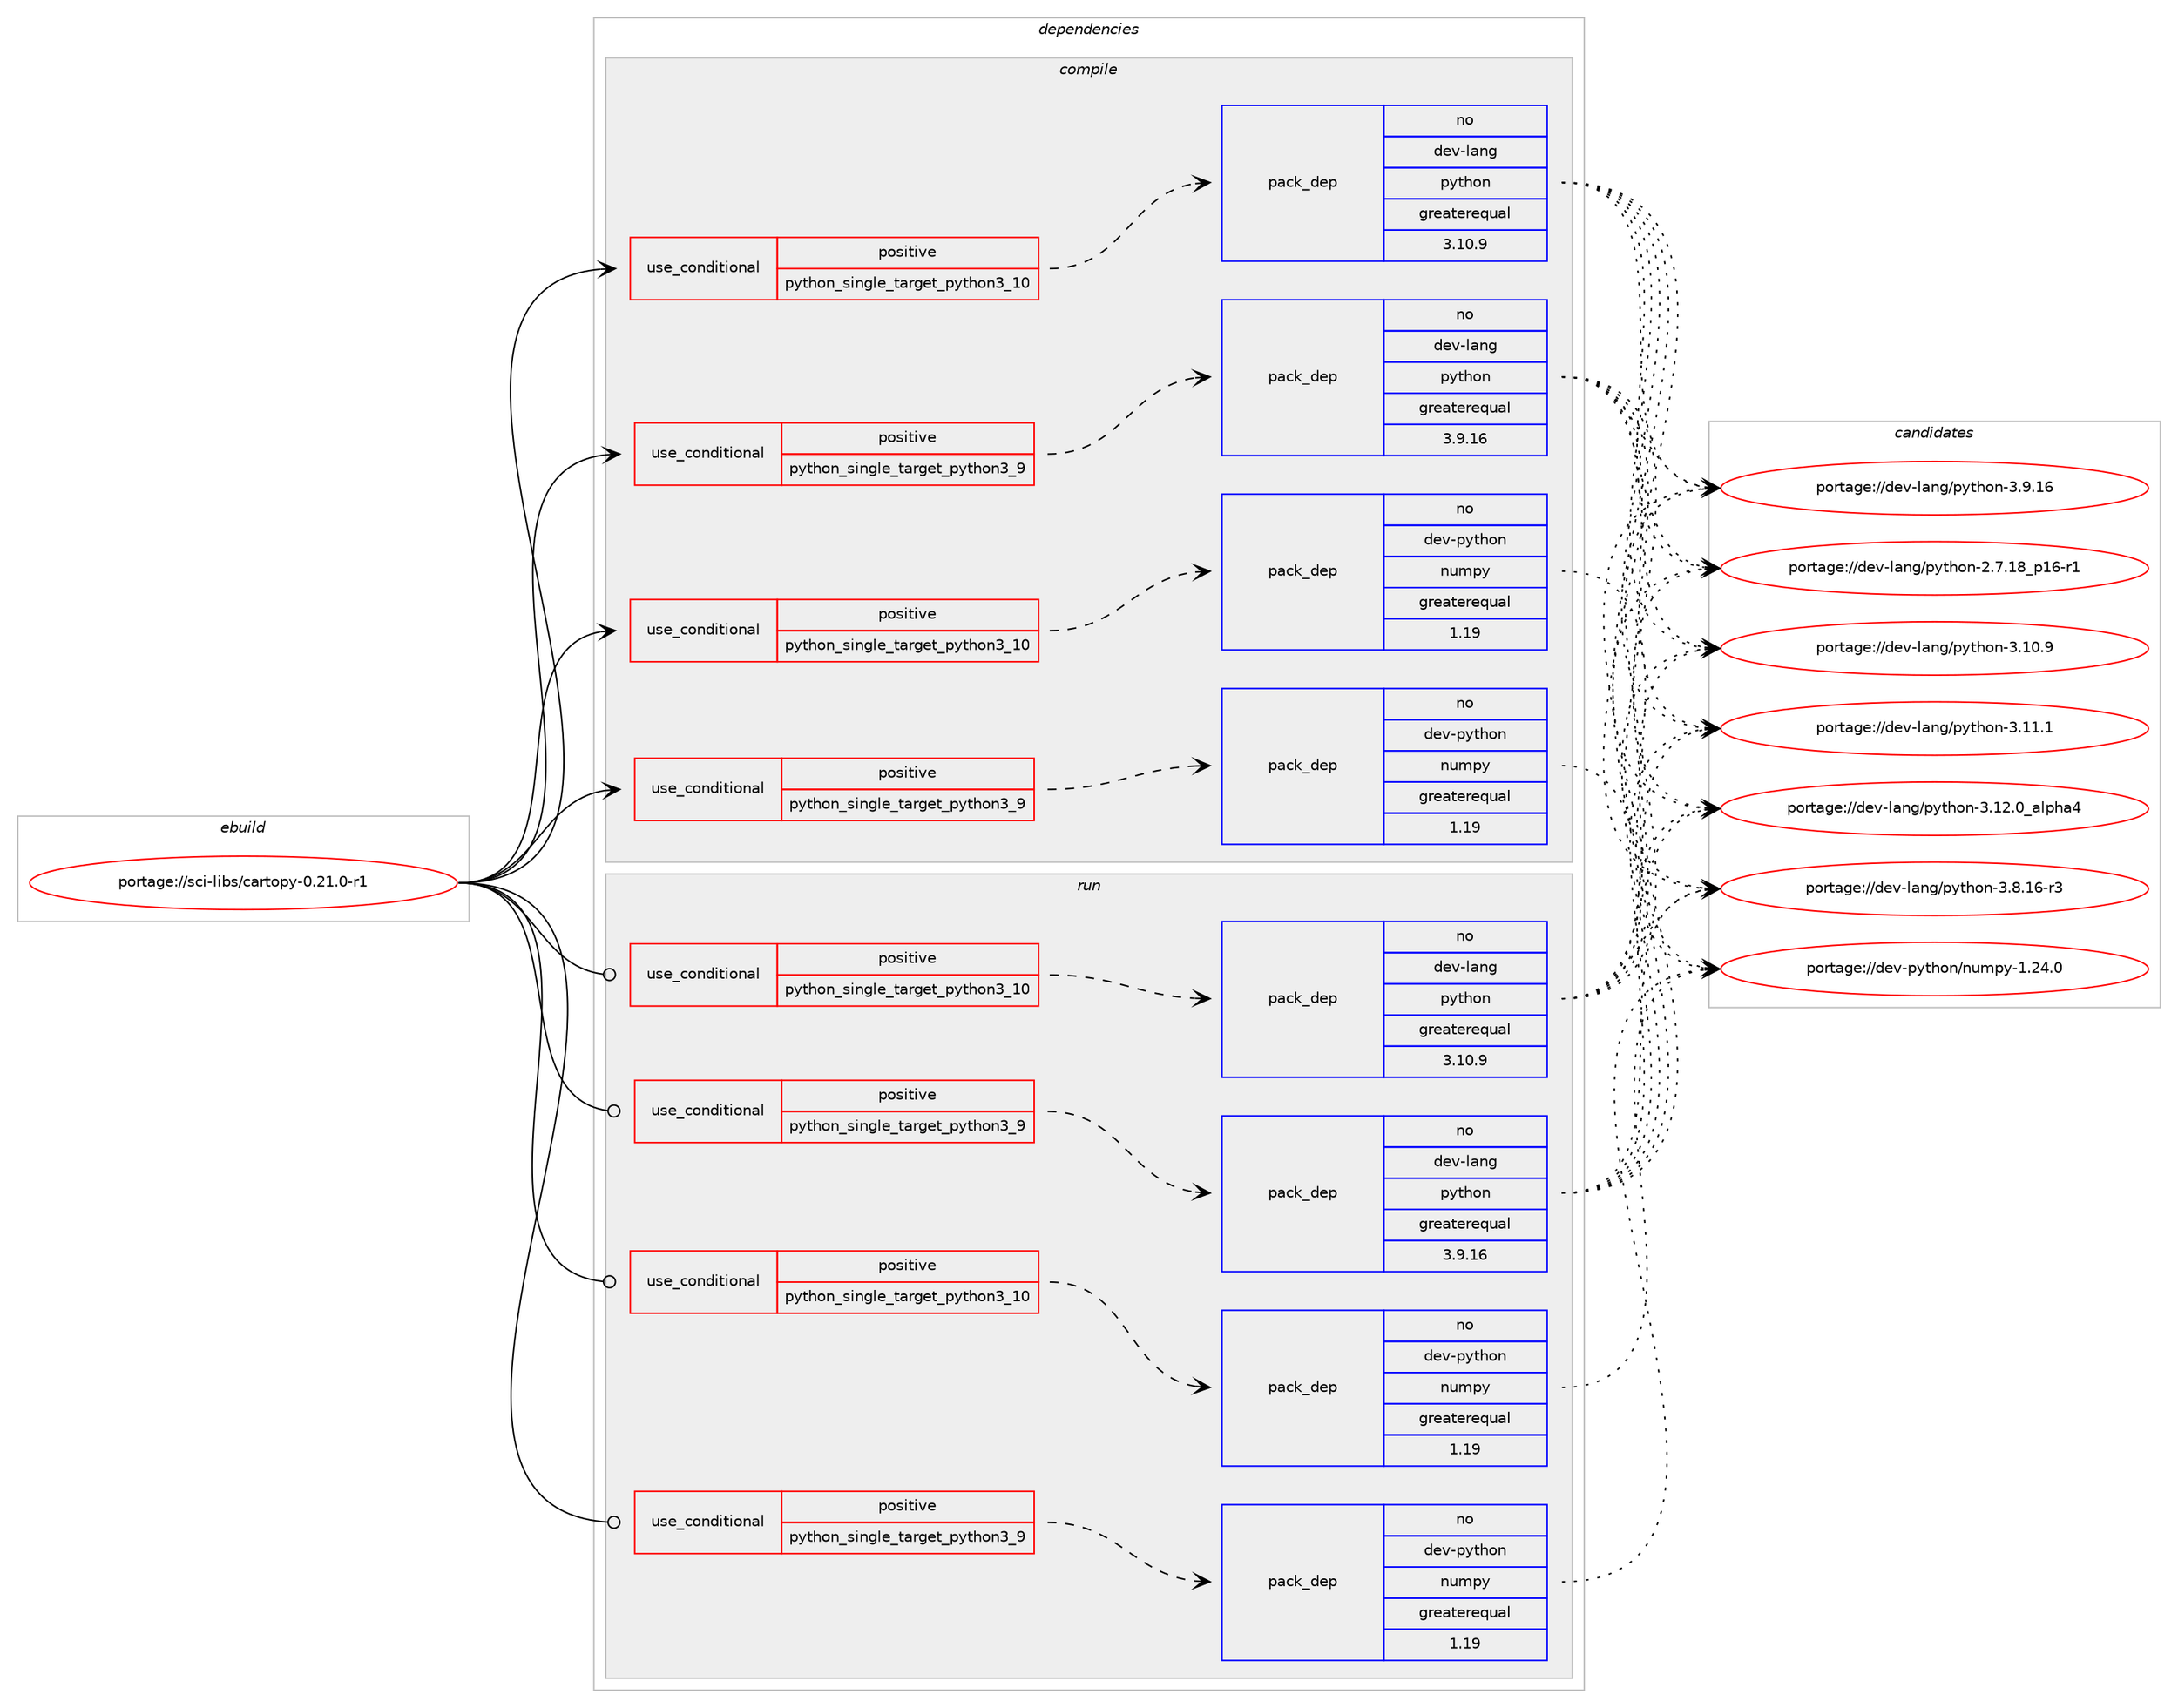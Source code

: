 digraph prolog {

# *************
# Graph options
# *************

newrank=true;
concentrate=true;
compound=true;
graph [rankdir=LR,fontname=Helvetica,fontsize=10,ranksep=1.5];#, ranksep=2.5, nodesep=0.2];
edge  [arrowhead=vee];
node  [fontname=Helvetica,fontsize=10];

# **********
# The ebuild
# **********

subgraph cluster_leftcol {
color=gray;
rank=same;
label=<<i>ebuild</i>>;
id [label="portage://sci-libs/cartopy-0.21.0-r1", color=red, width=4, href="../sci-libs/cartopy-0.21.0-r1.svg"];
}

# ****************
# The dependencies
# ****************

subgraph cluster_midcol {
color=gray;
label=<<i>dependencies</i>>;
subgraph cluster_compile {
fillcolor="#eeeeee";
style=filled;
label=<<i>compile</i>>;
subgraph cond1678 {
dependency2559 [label=<<TABLE BORDER="0" CELLBORDER="1" CELLSPACING="0" CELLPADDING="4"><TR><TD ROWSPAN="3" CELLPADDING="10">use_conditional</TD></TR><TR><TD>positive</TD></TR><TR><TD>python_single_target_python3_10</TD></TR></TABLE>>, shape=none, color=red];
subgraph pack865 {
dependency2560 [label=<<TABLE BORDER="0" CELLBORDER="1" CELLSPACING="0" CELLPADDING="4" WIDTH="220"><TR><TD ROWSPAN="6" CELLPADDING="30">pack_dep</TD></TR><TR><TD WIDTH="110">no</TD></TR><TR><TD>dev-lang</TD></TR><TR><TD>python</TD></TR><TR><TD>greaterequal</TD></TR><TR><TD>3.10.9</TD></TR></TABLE>>, shape=none, color=blue];
}
dependency2559:e -> dependency2560:w [weight=20,style="dashed",arrowhead="vee"];
}
id:e -> dependency2559:w [weight=20,style="solid",arrowhead="vee"];
subgraph cond1679 {
dependency2561 [label=<<TABLE BORDER="0" CELLBORDER="1" CELLSPACING="0" CELLPADDING="4"><TR><TD ROWSPAN="3" CELLPADDING="10">use_conditional</TD></TR><TR><TD>positive</TD></TR><TR><TD>python_single_target_python3_10</TD></TR></TABLE>>, shape=none, color=red];
subgraph pack866 {
dependency2562 [label=<<TABLE BORDER="0" CELLBORDER="1" CELLSPACING="0" CELLPADDING="4" WIDTH="220"><TR><TD ROWSPAN="6" CELLPADDING="30">pack_dep</TD></TR><TR><TD WIDTH="110">no</TD></TR><TR><TD>dev-python</TD></TR><TR><TD>numpy</TD></TR><TR><TD>greaterequal</TD></TR><TR><TD>1.19</TD></TR></TABLE>>, shape=none, color=blue];
}
dependency2561:e -> dependency2562:w [weight=20,style="dashed",arrowhead="vee"];
# *** BEGIN UNKNOWN DEPENDENCY TYPE (TODO) ***
# dependency2561 -> package_dependency(portage://sci-libs/cartopy-0.21.0-r1,install,no,dev-python,shapely,none,[,,],[],[use(enable(python_targets_python3_10),negative)])
# *** END UNKNOWN DEPENDENCY TYPE (TODO) ***

# *** BEGIN UNKNOWN DEPENDENCY TYPE (TODO) ***
# dependency2561 -> package_dependency(portage://sci-libs/cartopy-0.21.0-r1,install,no,dev-python,six,none,[,,],[],[use(enable(python_targets_python3_10),negative)])
# *** END UNKNOWN DEPENDENCY TYPE (TODO) ***

# *** BEGIN UNKNOWN DEPENDENCY TYPE (TODO) ***
# dependency2561 -> package_dependency(portage://sci-libs/cartopy-0.21.0-r1,install,no,dev-python,matplotlib,none,[,,],[],[use(enable(python_targets_python3_10),negative)])
# *** END UNKNOWN DEPENDENCY TYPE (TODO) ***

# *** BEGIN UNKNOWN DEPENDENCY TYPE (TODO) ***
# dependency2561 -> package_dependency(portage://sci-libs/cartopy-0.21.0-r1,install,no,dev-python,scipy,none,[,,],[],[use(enable(python_targets_python3_10),negative)])
# *** END UNKNOWN DEPENDENCY TYPE (TODO) ***

# *** BEGIN UNKNOWN DEPENDENCY TYPE (TODO) ***
# dependency2561 -> package_dependency(portage://sci-libs/cartopy-0.21.0-r1,install,no,dev-python,pillow,none,[,,],[],[use(enable(jpeg),none),use(enable(python_targets_python3_10),negative)])
# *** END UNKNOWN DEPENDENCY TYPE (TODO) ***

# *** BEGIN UNKNOWN DEPENDENCY TYPE (TODO) ***
# dependency2561 -> package_dependency(portage://sci-libs/cartopy-0.21.0-r1,install,no,dev-python,pyproj,none,[,,],[],[use(enable(python_targets_python3_10),negative)])
# *** END UNKNOWN DEPENDENCY TYPE (TODO) ***

# *** BEGIN UNKNOWN DEPENDENCY TYPE (TODO) ***
# dependency2561 -> package_dependency(portage://sci-libs/cartopy-0.21.0-r1,install,no,sci-libs,pyshp,none,[,,],[],[use(enable(python_targets_python3_10),negative)])
# *** END UNKNOWN DEPENDENCY TYPE (TODO) ***

}
id:e -> dependency2561:w [weight=20,style="solid",arrowhead="vee"];
subgraph cond1680 {
dependency2563 [label=<<TABLE BORDER="0" CELLBORDER="1" CELLSPACING="0" CELLPADDING="4"><TR><TD ROWSPAN="3" CELLPADDING="10">use_conditional</TD></TR><TR><TD>positive</TD></TR><TR><TD>python_single_target_python3_9</TD></TR></TABLE>>, shape=none, color=red];
subgraph pack867 {
dependency2564 [label=<<TABLE BORDER="0" CELLBORDER="1" CELLSPACING="0" CELLPADDING="4" WIDTH="220"><TR><TD ROWSPAN="6" CELLPADDING="30">pack_dep</TD></TR><TR><TD WIDTH="110">no</TD></TR><TR><TD>dev-lang</TD></TR><TR><TD>python</TD></TR><TR><TD>greaterequal</TD></TR><TR><TD>3.9.16</TD></TR></TABLE>>, shape=none, color=blue];
}
dependency2563:e -> dependency2564:w [weight=20,style="dashed",arrowhead="vee"];
}
id:e -> dependency2563:w [weight=20,style="solid",arrowhead="vee"];
subgraph cond1681 {
dependency2565 [label=<<TABLE BORDER="0" CELLBORDER="1" CELLSPACING="0" CELLPADDING="4"><TR><TD ROWSPAN="3" CELLPADDING="10">use_conditional</TD></TR><TR><TD>positive</TD></TR><TR><TD>python_single_target_python3_9</TD></TR></TABLE>>, shape=none, color=red];
subgraph pack868 {
dependency2566 [label=<<TABLE BORDER="0" CELLBORDER="1" CELLSPACING="0" CELLPADDING="4" WIDTH="220"><TR><TD ROWSPAN="6" CELLPADDING="30">pack_dep</TD></TR><TR><TD WIDTH="110">no</TD></TR><TR><TD>dev-python</TD></TR><TR><TD>numpy</TD></TR><TR><TD>greaterequal</TD></TR><TR><TD>1.19</TD></TR></TABLE>>, shape=none, color=blue];
}
dependency2565:e -> dependency2566:w [weight=20,style="dashed",arrowhead="vee"];
# *** BEGIN UNKNOWN DEPENDENCY TYPE (TODO) ***
# dependency2565 -> package_dependency(portage://sci-libs/cartopy-0.21.0-r1,install,no,dev-python,shapely,none,[,,],[],[use(enable(python_targets_python3_9),negative)])
# *** END UNKNOWN DEPENDENCY TYPE (TODO) ***

# *** BEGIN UNKNOWN DEPENDENCY TYPE (TODO) ***
# dependency2565 -> package_dependency(portage://sci-libs/cartopy-0.21.0-r1,install,no,dev-python,six,none,[,,],[],[use(enable(python_targets_python3_9),negative)])
# *** END UNKNOWN DEPENDENCY TYPE (TODO) ***

# *** BEGIN UNKNOWN DEPENDENCY TYPE (TODO) ***
# dependency2565 -> package_dependency(portage://sci-libs/cartopy-0.21.0-r1,install,no,dev-python,matplotlib,none,[,,],[],[use(enable(python_targets_python3_9),negative)])
# *** END UNKNOWN DEPENDENCY TYPE (TODO) ***

# *** BEGIN UNKNOWN DEPENDENCY TYPE (TODO) ***
# dependency2565 -> package_dependency(portage://sci-libs/cartopy-0.21.0-r1,install,no,dev-python,scipy,none,[,,],[],[use(enable(python_targets_python3_9),negative)])
# *** END UNKNOWN DEPENDENCY TYPE (TODO) ***

# *** BEGIN UNKNOWN DEPENDENCY TYPE (TODO) ***
# dependency2565 -> package_dependency(portage://sci-libs/cartopy-0.21.0-r1,install,no,dev-python,pillow,none,[,,],[],[use(enable(jpeg),none),use(enable(python_targets_python3_9),negative)])
# *** END UNKNOWN DEPENDENCY TYPE (TODO) ***

# *** BEGIN UNKNOWN DEPENDENCY TYPE (TODO) ***
# dependency2565 -> package_dependency(portage://sci-libs/cartopy-0.21.0-r1,install,no,dev-python,pyproj,none,[,,],[],[use(enable(python_targets_python3_9),negative)])
# *** END UNKNOWN DEPENDENCY TYPE (TODO) ***

# *** BEGIN UNKNOWN DEPENDENCY TYPE (TODO) ***
# dependency2565 -> package_dependency(portage://sci-libs/cartopy-0.21.0-r1,install,no,sci-libs,pyshp,none,[,,],[],[use(enable(python_targets_python3_9),negative)])
# *** END UNKNOWN DEPENDENCY TYPE (TODO) ***

}
id:e -> dependency2565:w [weight=20,style="solid",arrowhead="vee"];
# *** BEGIN UNKNOWN DEPENDENCY TYPE (TODO) ***
# id -> package_dependency(portage://sci-libs/cartopy-0.21.0-r1,install,no,sci-libs,gdal,none,[,,],[],[use(enable(python),none),use(optenable(python_single_target_python3_9),negative),use(optenable(python_single_target_python3_10),negative)])
# *** END UNKNOWN DEPENDENCY TYPE (TODO) ***

# *** BEGIN UNKNOWN DEPENDENCY TYPE (TODO) ***
# id -> package_dependency(portage://sci-libs/cartopy-0.21.0-r1,install,no,sci-libs,geos,none,[,,],[],[])
# *** END UNKNOWN DEPENDENCY TYPE (TODO) ***

}
subgraph cluster_compileandrun {
fillcolor="#eeeeee";
style=filled;
label=<<i>compile and run</i>>;
}
subgraph cluster_run {
fillcolor="#eeeeee";
style=filled;
label=<<i>run</i>>;
subgraph cond1682 {
dependency2567 [label=<<TABLE BORDER="0" CELLBORDER="1" CELLSPACING="0" CELLPADDING="4"><TR><TD ROWSPAN="3" CELLPADDING="10">use_conditional</TD></TR><TR><TD>positive</TD></TR><TR><TD>python_single_target_python3_10</TD></TR></TABLE>>, shape=none, color=red];
subgraph pack869 {
dependency2568 [label=<<TABLE BORDER="0" CELLBORDER="1" CELLSPACING="0" CELLPADDING="4" WIDTH="220"><TR><TD ROWSPAN="6" CELLPADDING="30">pack_dep</TD></TR><TR><TD WIDTH="110">no</TD></TR><TR><TD>dev-lang</TD></TR><TR><TD>python</TD></TR><TR><TD>greaterequal</TD></TR><TR><TD>3.10.9</TD></TR></TABLE>>, shape=none, color=blue];
}
dependency2567:e -> dependency2568:w [weight=20,style="dashed",arrowhead="vee"];
}
id:e -> dependency2567:w [weight=20,style="solid",arrowhead="odot"];
subgraph cond1683 {
dependency2569 [label=<<TABLE BORDER="0" CELLBORDER="1" CELLSPACING="0" CELLPADDING="4"><TR><TD ROWSPAN="3" CELLPADDING="10">use_conditional</TD></TR><TR><TD>positive</TD></TR><TR><TD>python_single_target_python3_10</TD></TR></TABLE>>, shape=none, color=red];
subgraph pack870 {
dependency2570 [label=<<TABLE BORDER="0" CELLBORDER="1" CELLSPACING="0" CELLPADDING="4" WIDTH="220"><TR><TD ROWSPAN="6" CELLPADDING="30">pack_dep</TD></TR><TR><TD WIDTH="110">no</TD></TR><TR><TD>dev-python</TD></TR><TR><TD>numpy</TD></TR><TR><TD>greaterequal</TD></TR><TR><TD>1.19</TD></TR></TABLE>>, shape=none, color=blue];
}
dependency2569:e -> dependency2570:w [weight=20,style="dashed",arrowhead="vee"];
# *** BEGIN UNKNOWN DEPENDENCY TYPE (TODO) ***
# dependency2569 -> package_dependency(portage://sci-libs/cartopy-0.21.0-r1,run,no,dev-python,shapely,none,[,,],[],[use(enable(python_targets_python3_10),negative)])
# *** END UNKNOWN DEPENDENCY TYPE (TODO) ***

# *** BEGIN UNKNOWN DEPENDENCY TYPE (TODO) ***
# dependency2569 -> package_dependency(portage://sci-libs/cartopy-0.21.0-r1,run,no,dev-python,six,none,[,,],[],[use(enable(python_targets_python3_10),negative)])
# *** END UNKNOWN DEPENDENCY TYPE (TODO) ***

# *** BEGIN UNKNOWN DEPENDENCY TYPE (TODO) ***
# dependency2569 -> package_dependency(portage://sci-libs/cartopy-0.21.0-r1,run,no,dev-python,matplotlib,none,[,,],[],[use(enable(python_targets_python3_10),negative)])
# *** END UNKNOWN DEPENDENCY TYPE (TODO) ***

# *** BEGIN UNKNOWN DEPENDENCY TYPE (TODO) ***
# dependency2569 -> package_dependency(portage://sci-libs/cartopy-0.21.0-r1,run,no,dev-python,scipy,none,[,,],[],[use(enable(python_targets_python3_10),negative)])
# *** END UNKNOWN DEPENDENCY TYPE (TODO) ***

# *** BEGIN UNKNOWN DEPENDENCY TYPE (TODO) ***
# dependency2569 -> package_dependency(portage://sci-libs/cartopy-0.21.0-r1,run,no,dev-python,pillow,none,[,,],[],[use(enable(jpeg),none),use(enable(python_targets_python3_10),negative)])
# *** END UNKNOWN DEPENDENCY TYPE (TODO) ***

# *** BEGIN UNKNOWN DEPENDENCY TYPE (TODO) ***
# dependency2569 -> package_dependency(portage://sci-libs/cartopy-0.21.0-r1,run,no,dev-python,pyproj,none,[,,],[],[use(enable(python_targets_python3_10),negative)])
# *** END UNKNOWN DEPENDENCY TYPE (TODO) ***

# *** BEGIN UNKNOWN DEPENDENCY TYPE (TODO) ***
# dependency2569 -> package_dependency(portage://sci-libs/cartopy-0.21.0-r1,run,no,sci-libs,pyshp,none,[,,],[],[use(enable(python_targets_python3_10),negative)])
# *** END UNKNOWN DEPENDENCY TYPE (TODO) ***

}
id:e -> dependency2569:w [weight=20,style="solid",arrowhead="odot"];
subgraph cond1684 {
dependency2571 [label=<<TABLE BORDER="0" CELLBORDER="1" CELLSPACING="0" CELLPADDING="4"><TR><TD ROWSPAN="3" CELLPADDING="10">use_conditional</TD></TR><TR><TD>positive</TD></TR><TR><TD>python_single_target_python3_9</TD></TR></TABLE>>, shape=none, color=red];
subgraph pack871 {
dependency2572 [label=<<TABLE BORDER="0" CELLBORDER="1" CELLSPACING="0" CELLPADDING="4" WIDTH="220"><TR><TD ROWSPAN="6" CELLPADDING="30">pack_dep</TD></TR><TR><TD WIDTH="110">no</TD></TR><TR><TD>dev-lang</TD></TR><TR><TD>python</TD></TR><TR><TD>greaterequal</TD></TR><TR><TD>3.9.16</TD></TR></TABLE>>, shape=none, color=blue];
}
dependency2571:e -> dependency2572:w [weight=20,style="dashed",arrowhead="vee"];
}
id:e -> dependency2571:w [weight=20,style="solid",arrowhead="odot"];
subgraph cond1685 {
dependency2573 [label=<<TABLE BORDER="0" CELLBORDER="1" CELLSPACING="0" CELLPADDING="4"><TR><TD ROWSPAN="3" CELLPADDING="10">use_conditional</TD></TR><TR><TD>positive</TD></TR><TR><TD>python_single_target_python3_9</TD></TR></TABLE>>, shape=none, color=red];
subgraph pack872 {
dependency2574 [label=<<TABLE BORDER="0" CELLBORDER="1" CELLSPACING="0" CELLPADDING="4" WIDTH="220"><TR><TD ROWSPAN="6" CELLPADDING="30">pack_dep</TD></TR><TR><TD WIDTH="110">no</TD></TR><TR><TD>dev-python</TD></TR><TR><TD>numpy</TD></TR><TR><TD>greaterequal</TD></TR><TR><TD>1.19</TD></TR></TABLE>>, shape=none, color=blue];
}
dependency2573:e -> dependency2574:w [weight=20,style="dashed",arrowhead="vee"];
# *** BEGIN UNKNOWN DEPENDENCY TYPE (TODO) ***
# dependency2573 -> package_dependency(portage://sci-libs/cartopy-0.21.0-r1,run,no,dev-python,shapely,none,[,,],[],[use(enable(python_targets_python3_9),negative)])
# *** END UNKNOWN DEPENDENCY TYPE (TODO) ***

# *** BEGIN UNKNOWN DEPENDENCY TYPE (TODO) ***
# dependency2573 -> package_dependency(portage://sci-libs/cartopy-0.21.0-r1,run,no,dev-python,six,none,[,,],[],[use(enable(python_targets_python3_9),negative)])
# *** END UNKNOWN DEPENDENCY TYPE (TODO) ***

# *** BEGIN UNKNOWN DEPENDENCY TYPE (TODO) ***
# dependency2573 -> package_dependency(portage://sci-libs/cartopy-0.21.0-r1,run,no,dev-python,matplotlib,none,[,,],[],[use(enable(python_targets_python3_9),negative)])
# *** END UNKNOWN DEPENDENCY TYPE (TODO) ***

# *** BEGIN UNKNOWN DEPENDENCY TYPE (TODO) ***
# dependency2573 -> package_dependency(portage://sci-libs/cartopy-0.21.0-r1,run,no,dev-python,scipy,none,[,,],[],[use(enable(python_targets_python3_9),negative)])
# *** END UNKNOWN DEPENDENCY TYPE (TODO) ***

# *** BEGIN UNKNOWN DEPENDENCY TYPE (TODO) ***
# dependency2573 -> package_dependency(portage://sci-libs/cartopy-0.21.0-r1,run,no,dev-python,pillow,none,[,,],[],[use(enable(jpeg),none),use(enable(python_targets_python3_9),negative)])
# *** END UNKNOWN DEPENDENCY TYPE (TODO) ***

# *** BEGIN UNKNOWN DEPENDENCY TYPE (TODO) ***
# dependency2573 -> package_dependency(portage://sci-libs/cartopy-0.21.0-r1,run,no,dev-python,pyproj,none,[,,],[],[use(enable(python_targets_python3_9),negative)])
# *** END UNKNOWN DEPENDENCY TYPE (TODO) ***

# *** BEGIN UNKNOWN DEPENDENCY TYPE (TODO) ***
# dependency2573 -> package_dependency(portage://sci-libs/cartopy-0.21.0-r1,run,no,sci-libs,pyshp,none,[,,],[],[use(enable(python_targets_python3_9),negative)])
# *** END UNKNOWN DEPENDENCY TYPE (TODO) ***

}
id:e -> dependency2573:w [weight=20,style="solid",arrowhead="odot"];
# *** BEGIN UNKNOWN DEPENDENCY TYPE (TODO) ***
# id -> package_dependency(portage://sci-libs/cartopy-0.21.0-r1,run,no,sci-libs,gdal,none,[,,],[],[use(enable(python),none),use(optenable(python_single_target_python3_9),negative),use(optenable(python_single_target_python3_10),negative)])
# *** END UNKNOWN DEPENDENCY TYPE (TODO) ***

# *** BEGIN UNKNOWN DEPENDENCY TYPE (TODO) ***
# id -> package_dependency(portage://sci-libs/cartopy-0.21.0-r1,run,no,sci-libs,geos,none,[,,],[],[])
# *** END UNKNOWN DEPENDENCY TYPE (TODO) ***

}
}

# **************
# The candidates
# **************

subgraph cluster_choices {
rank=same;
color=gray;
label=<<i>candidates</i>>;

subgraph choice865 {
color=black;
nodesep=1;
choice100101118451089711010347112121116104111110455046554649569511249544511449 [label="portage://dev-lang/python-2.7.18_p16-r1", color=red, width=4,href="../dev-lang/python-2.7.18_p16-r1.svg"];
choice10010111845108971101034711212111610411111045514649484657 [label="portage://dev-lang/python-3.10.9", color=red, width=4,href="../dev-lang/python-3.10.9.svg"];
choice10010111845108971101034711212111610411111045514649494649 [label="portage://dev-lang/python-3.11.1", color=red, width=4,href="../dev-lang/python-3.11.1.svg"];
choice1001011184510897110103471121211161041111104551464950464895971081121049752 [label="portage://dev-lang/python-3.12.0_alpha4", color=red, width=4,href="../dev-lang/python-3.12.0_alpha4.svg"];
choice100101118451089711010347112121116104111110455146564649544511451 [label="portage://dev-lang/python-3.8.16-r3", color=red, width=4,href="../dev-lang/python-3.8.16-r3.svg"];
choice10010111845108971101034711212111610411111045514657464954 [label="portage://dev-lang/python-3.9.16", color=red, width=4,href="../dev-lang/python-3.9.16.svg"];
dependency2560:e -> choice100101118451089711010347112121116104111110455046554649569511249544511449:w [style=dotted,weight="100"];
dependency2560:e -> choice10010111845108971101034711212111610411111045514649484657:w [style=dotted,weight="100"];
dependency2560:e -> choice10010111845108971101034711212111610411111045514649494649:w [style=dotted,weight="100"];
dependency2560:e -> choice1001011184510897110103471121211161041111104551464950464895971081121049752:w [style=dotted,weight="100"];
dependency2560:e -> choice100101118451089711010347112121116104111110455146564649544511451:w [style=dotted,weight="100"];
dependency2560:e -> choice10010111845108971101034711212111610411111045514657464954:w [style=dotted,weight="100"];
}
subgraph choice866 {
color=black;
nodesep=1;
choice100101118451121211161041111104711011710911212145494650524648 [label="portage://dev-python/numpy-1.24.0", color=red, width=4,href="../dev-python/numpy-1.24.0.svg"];
dependency2562:e -> choice100101118451121211161041111104711011710911212145494650524648:w [style=dotted,weight="100"];
}
subgraph choice867 {
color=black;
nodesep=1;
choice100101118451089711010347112121116104111110455046554649569511249544511449 [label="portage://dev-lang/python-2.7.18_p16-r1", color=red, width=4,href="../dev-lang/python-2.7.18_p16-r1.svg"];
choice10010111845108971101034711212111610411111045514649484657 [label="portage://dev-lang/python-3.10.9", color=red, width=4,href="../dev-lang/python-3.10.9.svg"];
choice10010111845108971101034711212111610411111045514649494649 [label="portage://dev-lang/python-3.11.1", color=red, width=4,href="../dev-lang/python-3.11.1.svg"];
choice1001011184510897110103471121211161041111104551464950464895971081121049752 [label="portage://dev-lang/python-3.12.0_alpha4", color=red, width=4,href="../dev-lang/python-3.12.0_alpha4.svg"];
choice100101118451089711010347112121116104111110455146564649544511451 [label="portage://dev-lang/python-3.8.16-r3", color=red, width=4,href="../dev-lang/python-3.8.16-r3.svg"];
choice10010111845108971101034711212111610411111045514657464954 [label="portage://dev-lang/python-3.9.16", color=red, width=4,href="../dev-lang/python-3.9.16.svg"];
dependency2564:e -> choice100101118451089711010347112121116104111110455046554649569511249544511449:w [style=dotted,weight="100"];
dependency2564:e -> choice10010111845108971101034711212111610411111045514649484657:w [style=dotted,weight="100"];
dependency2564:e -> choice10010111845108971101034711212111610411111045514649494649:w [style=dotted,weight="100"];
dependency2564:e -> choice1001011184510897110103471121211161041111104551464950464895971081121049752:w [style=dotted,weight="100"];
dependency2564:e -> choice100101118451089711010347112121116104111110455146564649544511451:w [style=dotted,weight="100"];
dependency2564:e -> choice10010111845108971101034711212111610411111045514657464954:w [style=dotted,weight="100"];
}
subgraph choice868 {
color=black;
nodesep=1;
choice100101118451121211161041111104711011710911212145494650524648 [label="portage://dev-python/numpy-1.24.0", color=red, width=4,href="../dev-python/numpy-1.24.0.svg"];
dependency2566:e -> choice100101118451121211161041111104711011710911212145494650524648:w [style=dotted,weight="100"];
}
subgraph choice869 {
color=black;
nodesep=1;
choice100101118451089711010347112121116104111110455046554649569511249544511449 [label="portage://dev-lang/python-2.7.18_p16-r1", color=red, width=4,href="../dev-lang/python-2.7.18_p16-r1.svg"];
choice10010111845108971101034711212111610411111045514649484657 [label="portage://dev-lang/python-3.10.9", color=red, width=4,href="../dev-lang/python-3.10.9.svg"];
choice10010111845108971101034711212111610411111045514649494649 [label="portage://dev-lang/python-3.11.1", color=red, width=4,href="../dev-lang/python-3.11.1.svg"];
choice1001011184510897110103471121211161041111104551464950464895971081121049752 [label="portage://dev-lang/python-3.12.0_alpha4", color=red, width=4,href="../dev-lang/python-3.12.0_alpha4.svg"];
choice100101118451089711010347112121116104111110455146564649544511451 [label="portage://dev-lang/python-3.8.16-r3", color=red, width=4,href="../dev-lang/python-3.8.16-r3.svg"];
choice10010111845108971101034711212111610411111045514657464954 [label="portage://dev-lang/python-3.9.16", color=red, width=4,href="../dev-lang/python-3.9.16.svg"];
dependency2568:e -> choice100101118451089711010347112121116104111110455046554649569511249544511449:w [style=dotted,weight="100"];
dependency2568:e -> choice10010111845108971101034711212111610411111045514649484657:w [style=dotted,weight="100"];
dependency2568:e -> choice10010111845108971101034711212111610411111045514649494649:w [style=dotted,weight="100"];
dependency2568:e -> choice1001011184510897110103471121211161041111104551464950464895971081121049752:w [style=dotted,weight="100"];
dependency2568:e -> choice100101118451089711010347112121116104111110455146564649544511451:w [style=dotted,weight="100"];
dependency2568:e -> choice10010111845108971101034711212111610411111045514657464954:w [style=dotted,weight="100"];
}
subgraph choice870 {
color=black;
nodesep=1;
choice100101118451121211161041111104711011710911212145494650524648 [label="portage://dev-python/numpy-1.24.0", color=red, width=4,href="../dev-python/numpy-1.24.0.svg"];
dependency2570:e -> choice100101118451121211161041111104711011710911212145494650524648:w [style=dotted,weight="100"];
}
subgraph choice871 {
color=black;
nodesep=1;
choice100101118451089711010347112121116104111110455046554649569511249544511449 [label="portage://dev-lang/python-2.7.18_p16-r1", color=red, width=4,href="../dev-lang/python-2.7.18_p16-r1.svg"];
choice10010111845108971101034711212111610411111045514649484657 [label="portage://dev-lang/python-3.10.9", color=red, width=4,href="../dev-lang/python-3.10.9.svg"];
choice10010111845108971101034711212111610411111045514649494649 [label="portage://dev-lang/python-3.11.1", color=red, width=4,href="../dev-lang/python-3.11.1.svg"];
choice1001011184510897110103471121211161041111104551464950464895971081121049752 [label="portage://dev-lang/python-3.12.0_alpha4", color=red, width=4,href="../dev-lang/python-3.12.0_alpha4.svg"];
choice100101118451089711010347112121116104111110455146564649544511451 [label="portage://dev-lang/python-3.8.16-r3", color=red, width=4,href="../dev-lang/python-3.8.16-r3.svg"];
choice10010111845108971101034711212111610411111045514657464954 [label="portage://dev-lang/python-3.9.16", color=red, width=4,href="../dev-lang/python-3.9.16.svg"];
dependency2572:e -> choice100101118451089711010347112121116104111110455046554649569511249544511449:w [style=dotted,weight="100"];
dependency2572:e -> choice10010111845108971101034711212111610411111045514649484657:w [style=dotted,weight="100"];
dependency2572:e -> choice10010111845108971101034711212111610411111045514649494649:w [style=dotted,weight="100"];
dependency2572:e -> choice1001011184510897110103471121211161041111104551464950464895971081121049752:w [style=dotted,weight="100"];
dependency2572:e -> choice100101118451089711010347112121116104111110455146564649544511451:w [style=dotted,weight="100"];
dependency2572:e -> choice10010111845108971101034711212111610411111045514657464954:w [style=dotted,weight="100"];
}
subgraph choice872 {
color=black;
nodesep=1;
choice100101118451121211161041111104711011710911212145494650524648 [label="portage://dev-python/numpy-1.24.0", color=red, width=4,href="../dev-python/numpy-1.24.0.svg"];
dependency2574:e -> choice100101118451121211161041111104711011710911212145494650524648:w [style=dotted,weight="100"];
}
}

}
